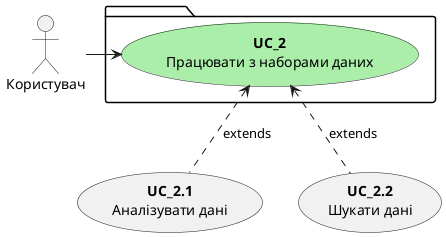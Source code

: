 @startuml
package {
        usecase "<b>UC_2</b>\nПрацювати з наборами даних" as UC_2 #aaeeaa
    }
    
    usecase "<b>UC_2.1</b>\nАналізувати дані" as UC_2.1
    usecase "<b>UC_2.2</b>\nШукати дані" as UC_2.2

    UC_2.1 .u.> UC_2: extends
    UC_2.2 .u.> UC_2: extends

    Користувач -> UC_2
@enduml
